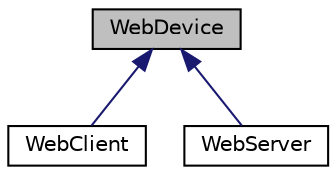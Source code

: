 digraph "WebDevice"
{
  edge [fontname="Helvetica",fontsize="10",labelfontname="Helvetica",labelfontsize="10"];
  node [fontname="Helvetica",fontsize="10",shape=record];
  Node0 [label="WebDevice",height=0.2,width=0.4,color="black", fillcolor="grey75", style="filled", fontcolor="black"];
  Node0 -> Node1 [dir="back",color="midnightblue",fontsize="10",style="solid",fontname="Helvetica"];
  Node1 [label="WebClient",height=0.2,width=0.4,color="black", fillcolor="white", style="filled",URL="$classWebClient.html"];
  Node0 -> Node2 [dir="back",color="midnightblue",fontsize="10",style="solid",fontname="Helvetica"];
  Node2 [label="WebServer",height=0.2,width=0.4,color="black", fillcolor="white", style="filled",URL="$classWebServer.html"];
}
